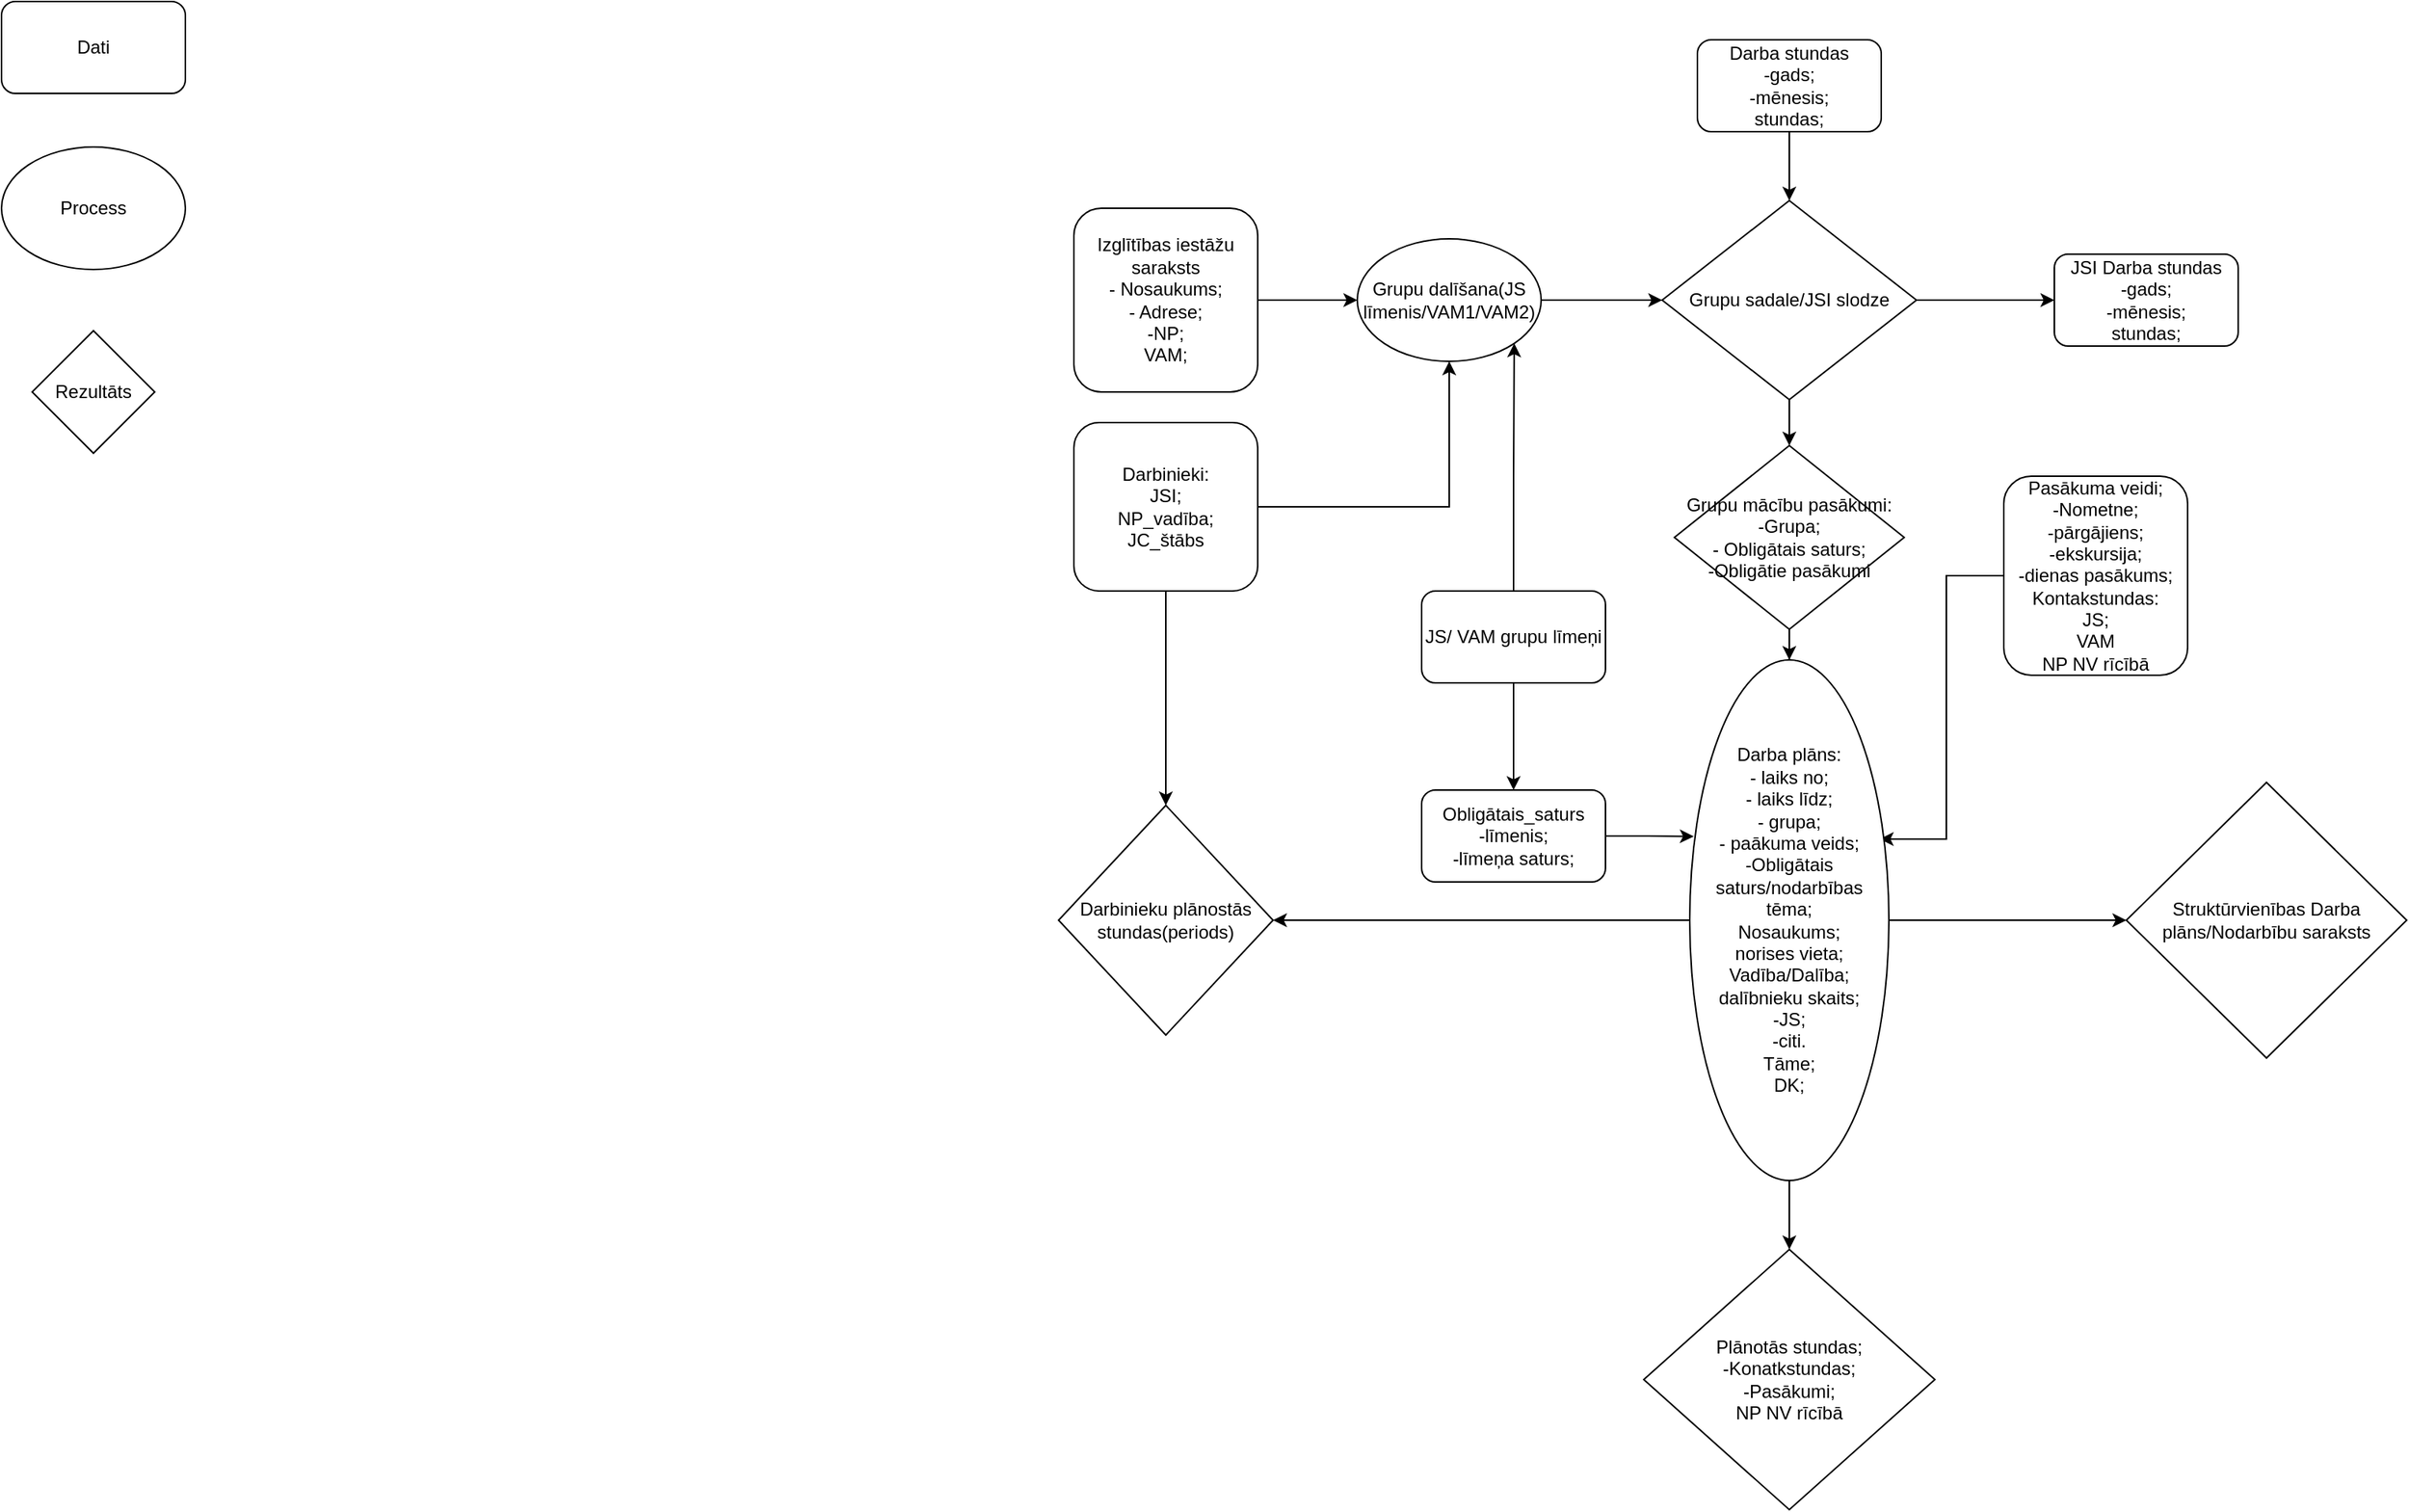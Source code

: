 <mxfile version="24.7.12">
  <diagram id="C5RBs43oDa-KdzZeNtuy" name="Page-1">
    <mxGraphModel dx="3217" dy="1243" grid="1" gridSize="10" guides="1" tooltips="1" connect="1" arrows="1" fold="1" page="1" pageScale="1" pageWidth="827" pageHeight="1169" math="0" shadow="0">
      <root>
        <mxCell id="WIyWlLk6GJQsqaUBKTNV-0" />
        <mxCell id="WIyWlLk6GJQsqaUBKTNV-1" parent="WIyWlLk6GJQsqaUBKTNV-0" />
        <mxCell id="ZfrTe5NxoF89OXbGs7Vm-25" style="edgeStyle=orthogonalEdgeStyle;rounded=0;orthogonalLoop=1;jettySize=auto;html=1;" edge="1" parent="WIyWlLk6GJQsqaUBKTNV-1" source="WIyWlLk6GJQsqaUBKTNV-3" target="ZfrTe5NxoF89OXbGs7Vm-24">
          <mxGeometry relative="1" as="geometry" />
        </mxCell>
        <mxCell id="WIyWlLk6GJQsqaUBKTNV-3" value="&lt;div&gt;Izglītības iestāžu saraksts&lt;/div&gt;&lt;div&gt;- Nosaukums;&lt;/div&gt;&lt;div&gt;- Adrese;&lt;/div&gt;&lt;div&gt;-NP;&lt;/div&gt;&lt;div&gt;VAM;&lt;/div&gt;" style="rounded=1;whiteSpace=wrap;html=1;fontSize=12;glass=0;strokeWidth=1;shadow=0;" parent="WIyWlLk6GJQsqaUBKTNV-1" vertex="1">
          <mxGeometry x="-10" y="160" width="120" height="120" as="geometry" />
        </mxCell>
        <mxCell id="ZfrTe5NxoF89OXbGs7Vm-27" style="edgeStyle=orthogonalEdgeStyle;rounded=0;orthogonalLoop=1;jettySize=auto;html=1;entryX=0.5;entryY=1;entryDx=0;entryDy=0;" edge="1" parent="WIyWlLk6GJQsqaUBKTNV-1" source="WIyWlLk6GJQsqaUBKTNV-7" target="ZfrTe5NxoF89OXbGs7Vm-24">
          <mxGeometry relative="1" as="geometry" />
        </mxCell>
        <mxCell id="ZfrTe5NxoF89OXbGs7Vm-52" value="" style="edgeStyle=orthogonalEdgeStyle;rounded=0;orthogonalLoop=1;jettySize=auto;html=1;" edge="1" parent="WIyWlLk6GJQsqaUBKTNV-1" source="WIyWlLk6GJQsqaUBKTNV-7" target="ZfrTe5NxoF89OXbGs7Vm-48">
          <mxGeometry relative="1" as="geometry" />
        </mxCell>
        <mxCell id="WIyWlLk6GJQsqaUBKTNV-7" value="&lt;div&gt;Darbinieki:&lt;/div&gt;&lt;div&gt;JSI;&lt;/div&gt;&lt;div&gt;NP_vadība;&lt;/div&gt;&lt;div&gt;JC_štābs&lt;br&gt;&lt;/div&gt;" style="rounded=1;whiteSpace=wrap;html=1;fontSize=12;glass=0;strokeWidth=1;shadow=0;" parent="WIyWlLk6GJQsqaUBKTNV-1" vertex="1">
          <mxGeometry x="-10" y="300" width="120" height="110" as="geometry" />
        </mxCell>
        <mxCell id="ZfrTe5NxoF89OXbGs7Vm-46" value="" style="edgeStyle=orthogonalEdgeStyle;rounded=0;orthogonalLoop=1;jettySize=auto;html=1;entryX=0.954;entryY=0.344;entryDx=0;entryDy=0;entryPerimeter=0;" edge="1" parent="WIyWlLk6GJQsqaUBKTNV-1" source="ZfrTe5NxoF89OXbGs7Vm-1" target="ZfrTe5NxoF89OXbGs7Vm-47">
          <mxGeometry relative="1" as="geometry">
            <mxPoint x="522" y="570.0" as="targetPoint" />
          </mxGeometry>
        </mxCell>
        <mxCell id="ZfrTe5NxoF89OXbGs7Vm-1" value="&lt;div&gt;Pasākuma veidi;&lt;/div&gt;&lt;div&gt;-Nometne;&lt;/div&gt;&lt;div&gt;-pārgājiens;&lt;/div&gt;&lt;div&gt;-ekskursija;&lt;/div&gt;&lt;div&gt;-dienas pasākums;&lt;/div&gt;&lt;div&gt;Kontakstundas:&lt;/div&gt;&lt;div&gt;JS;&lt;/div&gt;&lt;div&gt;VAM&lt;br&gt;&lt;/div&gt;&lt;div&gt;NP NV rīcībā&lt;br&gt;&lt;/div&gt;" style="rounded=1;whiteSpace=wrap;html=1;" vertex="1" parent="WIyWlLk6GJQsqaUBKTNV-1">
          <mxGeometry x="597" y="335" width="120" height="130" as="geometry" />
        </mxCell>
        <mxCell id="ZfrTe5NxoF89OXbGs7Vm-40" style="edgeStyle=orthogonalEdgeStyle;rounded=0;orthogonalLoop=1;jettySize=auto;html=1;entryX=0.02;entryY=0.339;entryDx=0;entryDy=0;entryPerimeter=0;" edge="1" parent="WIyWlLk6GJQsqaUBKTNV-1" source="ZfrTe5NxoF89OXbGs7Vm-2" target="ZfrTe5NxoF89OXbGs7Vm-47">
          <mxGeometry relative="1" as="geometry">
            <mxPoint x="392" y="570.0" as="targetPoint" />
          </mxGeometry>
        </mxCell>
        <mxCell id="ZfrTe5NxoF89OXbGs7Vm-2" value="&lt;div&gt;Obligātais_saturs&lt;/div&gt;&lt;div&gt;-līmenis;&lt;/div&gt;&lt;div&gt;-līmeņa saturs;&lt;br&gt;&lt;/div&gt;" style="rounded=1;whiteSpace=wrap;html=1;" vertex="1" parent="WIyWlLk6GJQsqaUBKTNV-1">
          <mxGeometry x="217" y="540" width="120" height="60" as="geometry" />
        </mxCell>
        <mxCell id="ZfrTe5NxoF89OXbGs7Vm-45" value="" style="edgeStyle=orthogonalEdgeStyle;rounded=0;orthogonalLoop=1;jettySize=auto;html=1;" edge="1" parent="WIyWlLk6GJQsqaUBKTNV-1" source="ZfrTe5NxoF89OXbGs7Vm-3" target="ZfrTe5NxoF89OXbGs7Vm-28">
          <mxGeometry relative="1" as="geometry" />
        </mxCell>
        <mxCell id="ZfrTe5NxoF89OXbGs7Vm-3" value="&lt;div&gt;Darba stundas&lt;/div&gt;&lt;div&gt;-gads;&lt;/div&gt;&lt;div&gt;-mēnesis;&lt;/div&gt;&lt;div&gt;stundas;&lt;br&gt;&lt;/div&gt;" style="rounded=1;whiteSpace=wrap;html=1;" vertex="1" parent="WIyWlLk6GJQsqaUBKTNV-1">
          <mxGeometry x="397" y="50" width="120" height="60" as="geometry" />
        </mxCell>
        <mxCell id="ZfrTe5NxoF89OXbGs7Vm-26" style="edgeStyle=orthogonalEdgeStyle;rounded=0;orthogonalLoop=1;jettySize=auto;html=1;entryX=0;entryY=0.5;entryDx=0;entryDy=0;" edge="1" parent="WIyWlLk6GJQsqaUBKTNV-1" source="ZfrTe5NxoF89OXbGs7Vm-24" target="ZfrTe5NxoF89OXbGs7Vm-28">
          <mxGeometry relative="1" as="geometry">
            <mxPoint x="374" y="220" as="targetPoint" />
          </mxGeometry>
        </mxCell>
        <mxCell id="ZfrTe5NxoF89OXbGs7Vm-24" value="Grupu dalīšana(JS līmenis/VAM1/VAM2)" style="ellipse;whiteSpace=wrap;html=1;" vertex="1" parent="WIyWlLk6GJQsqaUBKTNV-1">
          <mxGeometry x="175" y="180" width="120" height="80" as="geometry" />
        </mxCell>
        <mxCell id="ZfrTe5NxoF89OXbGs7Vm-37" style="edgeStyle=orthogonalEdgeStyle;rounded=0;orthogonalLoop=1;jettySize=auto;html=1;entryX=0.5;entryY=0;entryDx=0;entryDy=0;" edge="1" parent="WIyWlLk6GJQsqaUBKTNV-1" source="ZfrTe5NxoF89OXbGs7Vm-59" target="ZfrTe5NxoF89OXbGs7Vm-47">
          <mxGeometry relative="1" as="geometry">
            <mxPoint x="457" y="455.0" as="targetPoint" />
          </mxGeometry>
        </mxCell>
        <mxCell id="ZfrTe5NxoF89OXbGs7Vm-44" value="" style="edgeStyle=orthogonalEdgeStyle;rounded=0;orthogonalLoop=1;jettySize=auto;html=1;" edge="1" parent="WIyWlLk6GJQsqaUBKTNV-1" source="ZfrTe5NxoF89OXbGs7Vm-28" target="ZfrTe5NxoF89OXbGs7Vm-41">
          <mxGeometry relative="1" as="geometry" />
        </mxCell>
        <mxCell id="ZfrTe5NxoF89OXbGs7Vm-28" value="Grupu sadale/JSI slodze" style="rhombus;whiteSpace=wrap;html=1;" vertex="1" parent="WIyWlLk6GJQsqaUBKTNV-1">
          <mxGeometry x="374" y="155" width="166" height="130" as="geometry" />
        </mxCell>
        <mxCell id="ZfrTe5NxoF89OXbGs7Vm-29" value="Dati" style="rounded=1;whiteSpace=wrap;html=1;" vertex="1" parent="WIyWlLk6GJQsqaUBKTNV-1">
          <mxGeometry x="-710" y="25" width="120" height="60" as="geometry" />
        </mxCell>
        <mxCell id="ZfrTe5NxoF89OXbGs7Vm-30" value="Rezultāts" style="rhombus;whiteSpace=wrap;html=1;" vertex="1" parent="WIyWlLk6GJQsqaUBKTNV-1">
          <mxGeometry x="-690" y="240" width="80" height="80" as="geometry" />
        </mxCell>
        <mxCell id="ZfrTe5NxoF89OXbGs7Vm-31" value="Process" style="ellipse;whiteSpace=wrap;html=1;" vertex="1" parent="WIyWlLk6GJQsqaUBKTNV-1">
          <mxGeometry x="-710" y="120" width="120" height="80" as="geometry" />
        </mxCell>
        <mxCell id="ZfrTe5NxoF89OXbGs7Vm-36" value="" style="edgeStyle=orthogonalEdgeStyle;rounded=0;orthogonalLoop=1;jettySize=auto;html=1;" edge="1" parent="WIyWlLk6GJQsqaUBKTNV-1" source="ZfrTe5NxoF89OXbGs7Vm-34" target="ZfrTe5NxoF89OXbGs7Vm-2">
          <mxGeometry relative="1" as="geometry" />
        </mxCell>
        <mxCell id="ZfrTe5NxoF89OXbGs7Vm-39" style="edgeStyle=orthogonalEdgeStyle;rounded=0;orthogonalLoop=1;jettySize=auto;html=1;entryX=1;entryY=1;entryDx=0;entryDy=0;" edge="1" parent="WIyWlLk6GJQsqaUBKTNV-1" source="ZfrTe5NxoF89OXbGs7Vm-34" target="ZfrTe5NxoF89OXbGs7Vm-24">
          <mxGeometry relative="1" as="geometry" />
        </mxCell>
        <mxCell id="ZfrTe5NxoF89OXbGs7Vm-34" value="JS/ VAM grupu līmeņi" style="rounded=1;whiteSpace=wrap;html=1;" vertex="1" parent="WIyWlLk6GJQsqaUBKTNV-1">
          <mxGeometry x="217" y="410" width="120" height="60" as="geometry" />
        </mxCell>
        <mxCell id="ZfrTe5NxoF89OXbGs7Vm-41" value="&lt;div&gt;JSI Darba stundas&lt;/div&gt;&lt;div&gt;-gads;&lt;/div&gt;&lt;div&gt;-mēnesis;&lt;/div&gt;&lt;div&gt;stundas;&lt;br&gt;&lt;/div&gt;" style="rounded=1;whiteSpace=wrap;html=1;" vertex="1" parent="WIyWlLk6GJQsqaUBKTNV-1">
          <mxGeometry x="630" y="190" width="120" height="60" as="geometry" />
        </mxCell>
        <mxCell id="ZfrTe5NxoF89OXbGs7Vm-53" value="" style="edgeStyle=orthogonalEdgeStyle;rounded=0;orthogonalLoop=1;jettySize=auto;html=1;" edge="1" parent="WIyWlLk6GJQsqaUBKTNV-1" source="ZfrTe5NxoF89OXbGs7Vm-47" target="ZfrTe5NxoF89OXbGs7Vm-48">
          <mxGeometry relative="1" as="geometry" />
        </mxCell>
        <mxCell id="ZfrTe5NxoF89OXbGs7Vm-55" value="" style="edgeStyle=orthogonalEdgeStyle;rounded=0;orthogonalLoop=1;jettySize=auto;html=1;" edge="1" parent="WIyWlLk6GJQsqaUBKTNV-1" source="ZfrTe5NxoF89OXbGs7Vm-47" target="ZfrTe5NxoF89OXbGs7Vm-54">
          <mxGeometry relative="1" as="geometry" />
        </mxCell>
        <mxCell id="ZfrTe5NxoF89OXbGs7Vm-58" value="" style="edgeStyle=orthogonalEdgeStyle;rounded=0;orthogonalLoop=1;jettySize=auto;html=1;entryX=0.5;entryY=0;entryDx=0;entryDy=0;" edge="1" parent="WIyWlLk6GJQsqaUBKTNV-1" source="ZfrTe5NxoF89OXbGs7Vm-47" target="ZfrTe5NxoF89OXbGs7Vm-56">
          <mxGeometry relative="1" as="geometry">
            <mxPoint x="457" y="835" as="targetPoint" />
          </mxGeometry>
        </mxCell>
        <mxCell id="ZfrTe5NxoF89OXbGs7Vm-47" value="&lt;div&gt;Darba plāns:&lt;/div&gt;&lt;div&gt;- laiks no;&lt;/div&gt;&lt;div&gt;- laiks līdz;&lt;/div&gt;&lt;div&gt;- grupa;&lt;/div&gt;&lt;div&gt;- paākuma veids;&lt;/div&gt;&lt;div&gt;-Obligātais saturs/nodarbības tēma;&lt;/div&gt;&lt;div&gt;Nosaukums;&lt;/div&gt;&lt;div&gt;norises vieta;&lt;/div&gt;&lt;div&gt;Vadība/Dalība;&lt;/div&gt;&lt;div&gt;dalībnieku skaits;&lt;/div&gt;&lt;div&gt;-JS;&lt;/div&gt;&lt;div&gt;-citi.&lt;/div&gt;&lt;div&gt;Tāme;&lt;/div&gt;DK;" style="ellipse;whiteSpace=wrap;html=1;" vertex="1" parent="WIyWlLk6GJQsqaUBKTNV-1">
          <mxGeometry x="392" y="455" width="130" height="340" as="geometry" />
        </mxCell>
        <mxCell id="ZfrTe5NxoF89OXbGs7Vm-48" value="Darbinieku plānostās stundas(periods)" style="rhombus;whiteSpace=wrap;html=1;" vertex="1" parent="WIyWlLk6GJQsqaUBKTNV-1">
          <mxGeometry x="-20" y="550" width="140" height="150" as="geometry" />
        </mxCell>
        <mxCell id="ZfrTe5NxoF89OXbGs7Vm-54" value="Struktūrvienības Darba plāns/Nodarbību saraksts" style="rhombus;whiteSpace=wrap;html=1;" vertex="1" parent="WIyWlLk6GJQsqaUBKTNV-1">
          <mxGeometry x="677" y="535" width="183" height="180" as="geometry" />
        </mxCell>
        <mxCell id="ZfrTe5NxoF89OXbGs7Vm-56" value="&lt;div&gt;Plānotās stundas;&lt;/div&gt;&lt;div&gt;-Konatkstundas;&lt;/div&gt;&lt;div&gt;-Pasākumi;&lt;/div&gt;&lt;div&gt;NP NV rīcībā&lt;br&gt;&lt;/div&gt;" style="rhombus;whiteSpace=wrap;html=1;" vertex="1" parent="WIyWlLk6GJQsqaUBKTNV-1">
          <mxGeometry x="362" y="840" width="190" height="170" as="geometry" />
        </mxCell>
        <mxCell id="ZfrTe5NxoF89OXbGs7Vm-60" value="" style="edgeStyle=orthogonalEdgeStyle;rounded=0;orthogonalLoop=1;jettySize=auto;html=1;entryX=0.5;entryY=0;entryDx=0;entryDy=0;" edge="1" parent="WIyWlLk6GJQsqaUBKTNV-1" source="ZfrTe5NxoF89OXbGs7Vm-28" target="ZfrTe5NxoF89OXbGs7Vm-59">
          <mxGeometry relative="1" as="geometry">
            <mxPoint x="457" y="285" as="sourcePoint" />
            <mxPoint x="457" y="455" as="targetPoint" />
          </mxGeometry>
        </mxCell>
        <mxCell id="ZfrTe5NxoF89OXbGs7Vm-59" value="&lt;div&gt;Grupu mācību pasākumi:&lt;/div&gt;&lt;div&gt;-Grupa;&lt;/div&gt;&lt;div&gt;- Obligātais saturs;&lt;/div&gt;-Obligātie pasākumi" style="rhombus;whiteSpace=wrap;html=1;" vertex="1" parent="WIyWlLk6GJQsqaUBKTNV-1">
          <mxGeometry x="382" y="315" width="150" height="120" as="geometry" />
        </mxCell>
      </root>
    </mxGraphModel>
  </diagram>
</mxfile>
